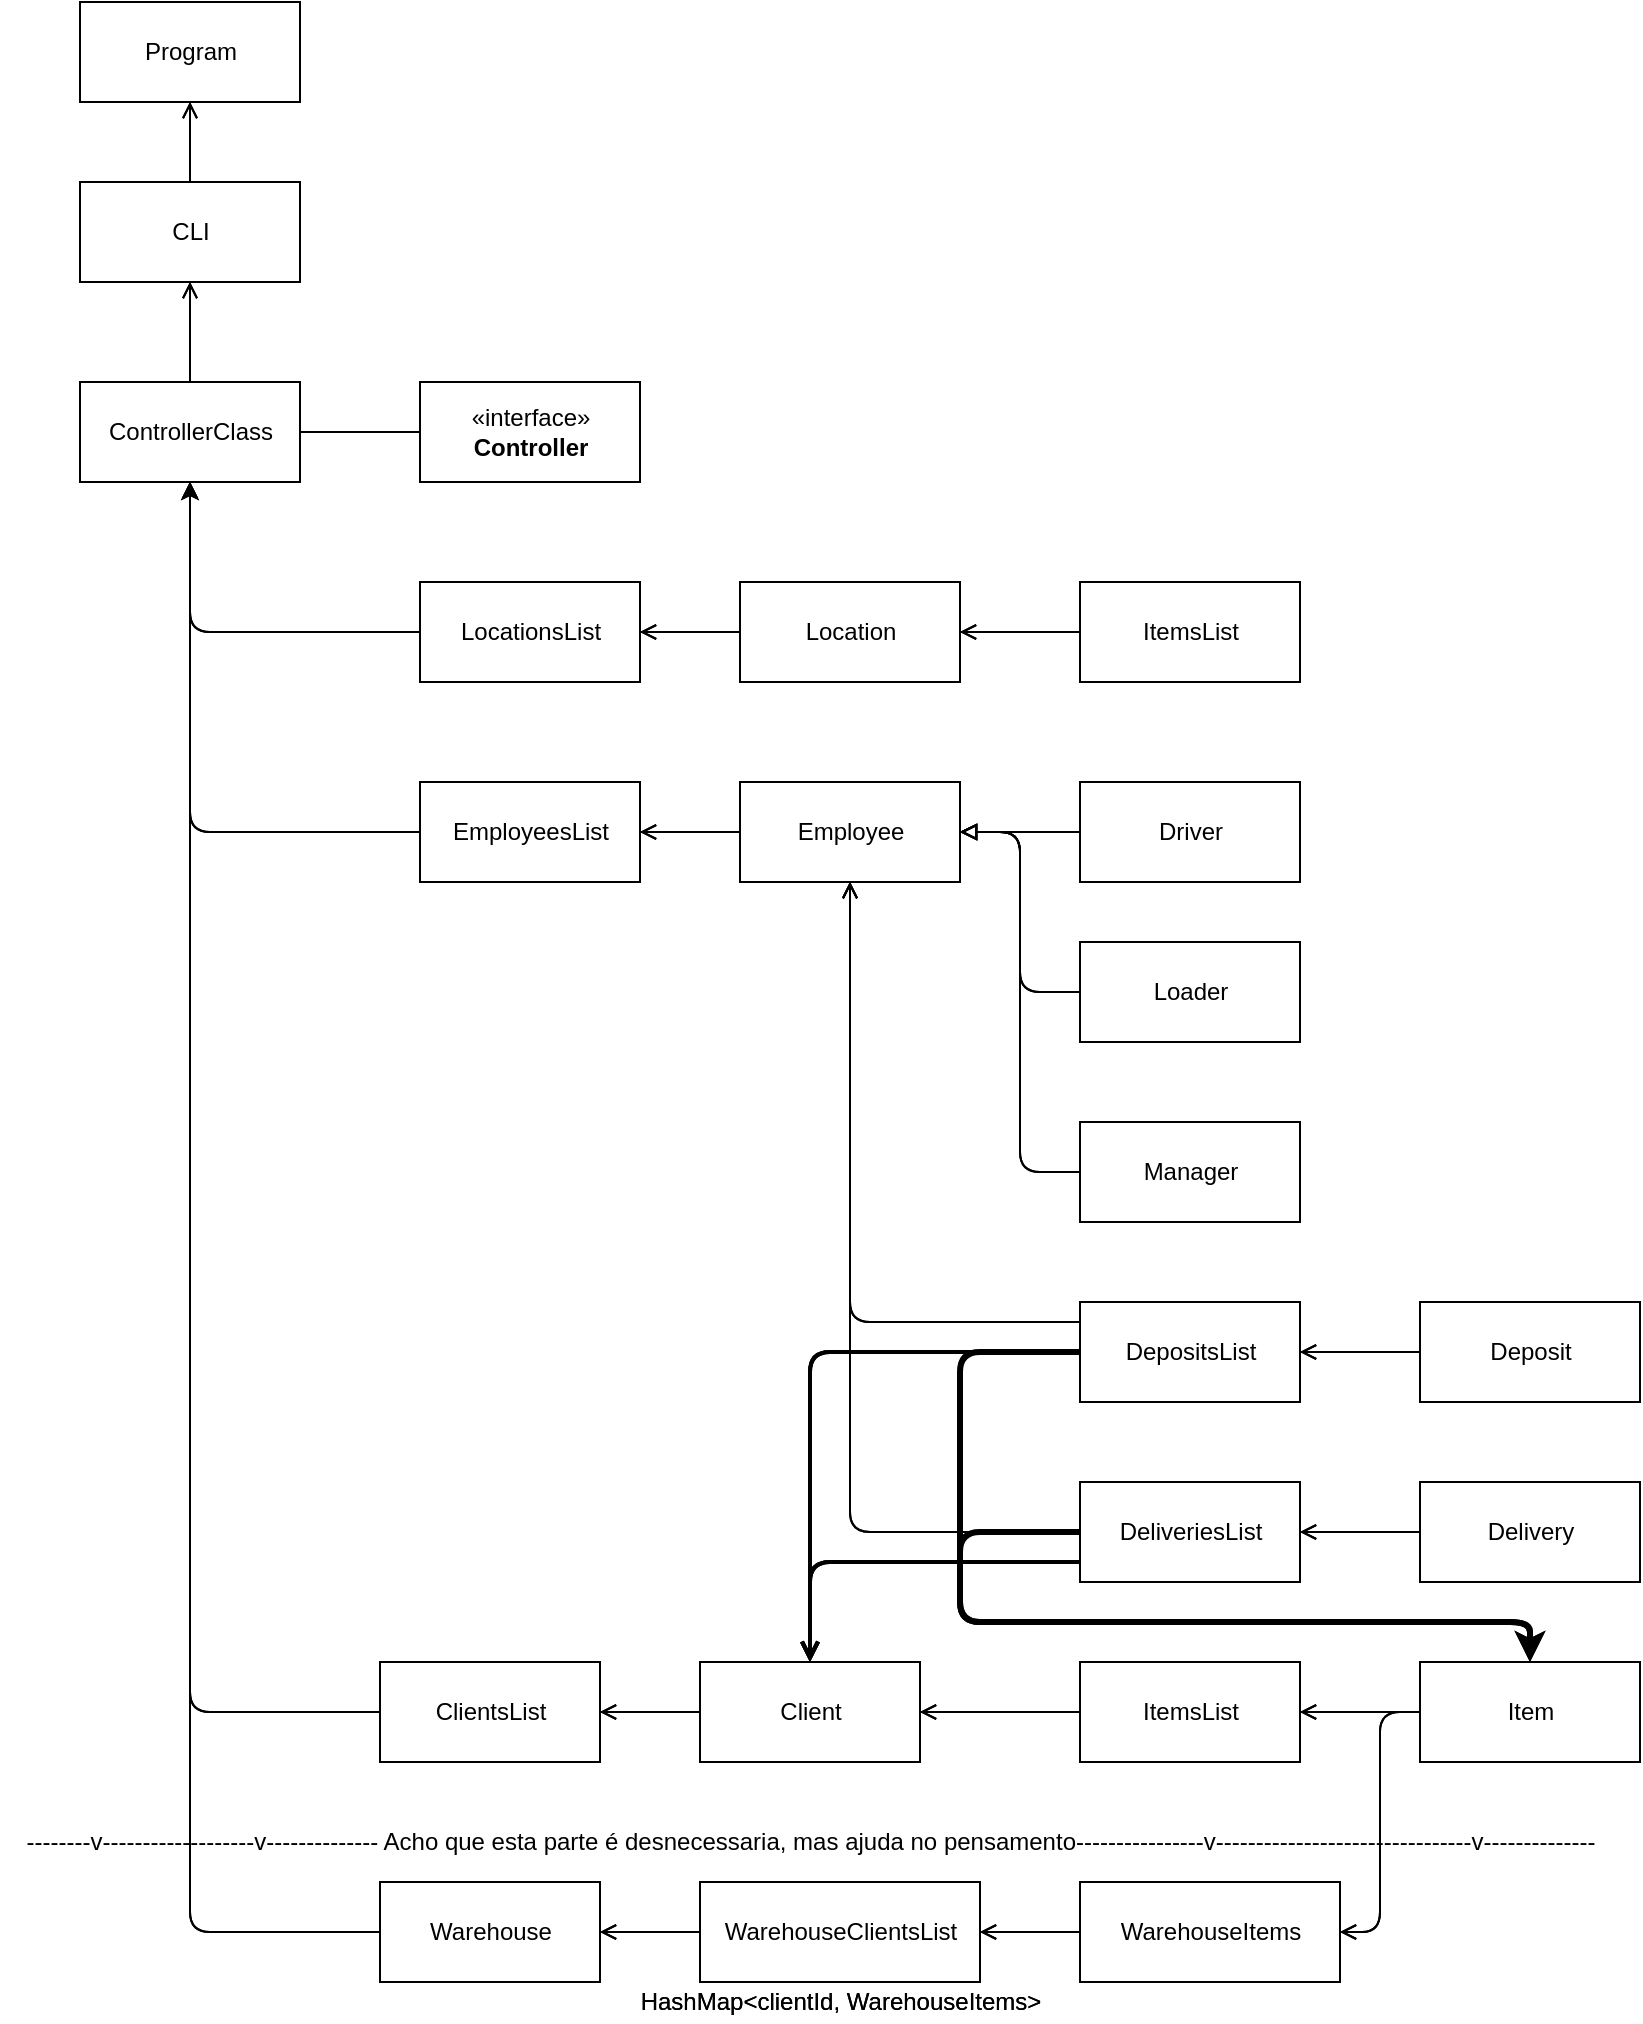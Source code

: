 <mxfile version="14.1.1" type="onedrive"><diagram id="QQUM25XsWhSIp6rmvZCL" name="Page-1"><mxGraphModel dx="1422" dy="791" grid="1" gridSize="10" guides="1" tooltips="1" connect="1" arrows="1" fold="1" page="1" pageScale="1" pageWidth="827" pageHeight="1169" math="0" shadow="0"><root><mxCell id="0"/><mxCell id="1" parent="0"/><mxCell id="jsNhq7d2Qaa1pOI35_wy-9" style="edgeStyle=orthogonalEdgeStyle;orthogonalLoop=1;jettySize=auto;html=1;entryX=0.5;entryY=0;entryDx=0;entryDy=0;endArrow=none;endFill=0;startArrow=open;startFill=0;" parent="1" source="jsNhq7d2Qaa1pOI35_wy-1" target="jsNhq7d2Qaa1pOI35_wy-3" edge="1"><mxGeometry relative="1" as="geometry"/></mxCell><mxCell id="jsNhq7d2Qaa1pOI35_wy-1" value="Program" style="html=1;" parent="1" vertex="1"><mxGeometry x="40" y="30" width="110" height="50" as="geometry"/></mxCell><mxCell id="jsNhq7d2Qaa1pOI35_wy-8" style="edgeStyle=orthogonalEdgeStyle;orthogonalLoop=1;jettySize=auto;html=1;entryX=0.5;entryY=0;entryDx=0;entryDy=0;endArrow=none;endFill=0;startArrow=open;startFill=0;" parent="1" source="jsNhq7d2Qaa1pOI35_wy-3" target="jsNhq7d2Qaa1pOI35_wy-5" edge="1"><mxGeometry relative="1" as="geometry"/></mxCell><mxCell id="jsNhq7d2Qaa1pOI35_wy-3" value="&lt;div&gt;CLI&lt;/div&gt;" style="html=1;" parent="1" vertex="1"><mxGeometry x="40" y="120" width="110" height="50" as="geometry"/></mxCell><mxCell id="jsNhq7d2Qaa1pOI35_wy-5" value="ControllerClass" style="html=1;" parent="1" vertex="1"><mxGeometry x="40" y="220" width="110" height="50" as="geometry"/></mxCell><mxCell id="jsNhq7d2Qaa1pOI35_wy-7" style="edgeStyle=orthogonalEdgeStyle;orthogonalLoop=1;jettySize=auto;html=1;entryX=1;entryY=0.5;entryDx=0;entryDy=0;endArrow=none;endFill=0;" parent="1" source="jsNhq7d2Qaa1pOI35_wy-6" target="jsNhq7d2Qaa1pOI35_wy-5" edge="1"><mxGeometry relative="1" as="geometry"/></mxCell><mxCell id="jsNhq7d2Qaa1pOI35_wy-6" value="«interface»&lt;br&gt;&lt;b&gt;Controller&lt;/b&gt;" style="html=1;" parent="1" vertex="1"><mxGeometry x="210" y="220" width="110" height="50" as="geometry"/></mxCell><mxCell id="jsNhq7d2Qaa1pOI35_wy-12" value="" style="edgeStyle=orthogonalEdgeStyle;orthogonalLoop=1;jettySize=auto;html=1;endArrow=none;endFill=0;startArrow=open;startFill=0;" parent="1" source="jsNhq7d2Qaa1pOI35_wy-10" target="jsNhq7d2Qaa1pOI35_wy-11" edge="1"><mxGeometry relative="1" as="geometry"/></mxCell><mxCell id="jsNhq7d2Qaa1pOI35_wy-47" style="edgeStyle=orthogonalEdgeStyle;orthogonalLoop=1;jettySize=auto;html=1;entryX=0.5;entryY=1;entryDx=0;entryDy=0;endArrow=none;endFill=0;" parent="1" source="jsNhq7d2Qaa1pOI35_wy-10" target="jsNhq7d2Qaa1pOI35_wy-5" edge="1"><mxGeometry relative="1" as="geometry"/></mxCell><mxCell id="jsNhq7d2Qaa1pOI35_wy-10" value="LocationsList" style="html=1;" parent="1" vertex="1"><mxGeometry x="210" y="320" width="110" height="50" as="geometry"/></mxCell><mxCell id="jsNhq7d2Qaa1pOI35_wy-35" style="edgeStyle=orthogonalEdgeStyle;orthogonalLoop=1;jettySize=auto;html=1;entryX=0;entryY=0.5;entryDx=0;entryDy=0;endArrow=none;endFill=0;startArrow=open;startFill=0;" parent="1" source="jsNhq7d2Qaa1pOI35_wy-11" target="jsNhq7d2Qaa1pOI35_wy-33" edge="1"><mxGeometry relative="1" as="geometry"/></mxCell><mxCell id="jsNhq7d2Qaa1pOI35_wy-11" value="Location" style="html=1;" parent="1" vertex="1"><mxGeometry x="370" y="320" width="110" height="50" as="geometry"/></mxCell><mxCell id="jsNhq7d2Qaa1pOI35_wy-48" style="edgeStyle=orthogonalEdgeStyle;orthogonalLoop=1;jettySize=auto;html=1;entryX=0.5;entryY=1;entryDx=0;entryDy=0;endArrow=none;endFill=0;" parent="1" source="jsNhq7d2Qaa1pOI35_wy-13" target="jsNhq7d2Qaa1pOI35_wy-5" edge="1"><mxGeometry relative="1" as="geometry"/></mxCell><mxCell id="jsNhq7d2Qaa1pOI35_wy-13" value="EmployeesList" style="html=1;" parent="1" vertex="1"><mxGeometry x="210" y="420" width="110" height="50" as="geometry"/></mxCell><mxCell id="jsNhq7d2Qaa1pOI35_wy-20" style="edgeStyle=orthogonalEdgeStyle;orthogonalLoop=1;jettySize=auto;html=1;entryX=1;entryY=0.5;entryDx=0;entryDy=0;endArrow=block;endFill=0;" parent="1" source="jsNhq7d2Qaa1pOI35_wy-14" target="jsNhq7d2Qaa1pOI35_wy-17" edge="1"><mxGeometry relative="1" as="geometry"/></mxCell><mxCell id="jsNhq7d2Qaa1pOI35_wy-14" value="Driver" style="html=1;" parent="1" vertex="1"><mxGeometry x="540" y="420" width="110" height="50" as="geometry"/></mxCell><mxCell id="jsNhq7d2Qaa1pOI35_wy-21" style="edgeStyle=orthogonalEdgeStyle;orthogonalLoop=1;jettySize=auto;html=1;endArrow=block;endFill=0;entryX=1;entryY=0.5;entryDx=0;entryDy=0;" parent="1" source="jsNhq7d2Qaa1pOI35_wy-16" target="jsNhq7d2Qaa1pOI35_wy-17" edge="1"><mxGeometry relative="1" as="geometry"><mxPoint x="510" y="450" as="targetPoint"/></mxGeometry></mxCell><mxCell id="jsNhq7d2Qaa1pOI35_wy-16" value="Loader" style="html=1;" parent="1" vertex="1"><mxGeometry x="540" y="500" width="110" height="50" as="geometry"/></mxCell><mxCell id="jsNhq7d2Qaa1pOI35_wy-19" style="edgeStyle=orthogonalEdgeStyle;orthogonalLoop=1;jettySize=auto;html=1;entryX=1;entryY=0.5;entryDx=0;entryDy=0;endArrow=open;endFill=0;startArrow=none;startFill=0;" parent="1" source="jsNhq7d2Qaa1pOI35_wy-17" target="jsNhq7d2Qaa1pOI35_wy-13" edge="1"><mxGeometry relative="1" as="geometry"/></mxCell><mxCell id="jsNhq7d2Qaa1pOI35_wy-17" value="Employee" style="html=1;" parent="1" vertex="1"><mxGeometry x="370" y="420" width="110" height="50" as="geometry"/></mxCell><mxCell id="jsNhq7d2Qaa1pOI35_wy-23" style="edgeStyle=orthogonalEdgeStyle;orthogonalLoop=1;jettySize=auto;html=1;entryX=1;entryY=0.5;entryDx=0;entryDy=0;endArrow=block;endFill=0;startArrow=none;startFill=0;" parent="1" source="jsNhq7d2Qaa1pOI35_wy-18" target="jsNhq7d2Qaa1pOI35_wy-17" edge="1"><mxGeometry relative="1" as="geometry"/></mxCell><mxCell id="jsNhq7d2Qaa1pOI35_wy-18" value="Manager" style="html=1;" parent="1" vertex="1"><mxGeometry x="540" y="590" width="110" height="50" as="geometry"/></mxCell><mxCell id="jsNhq7d2Qaa1pOI35_wy-36" style="edgeStyle=orthogonalEdgeStyle;orthogonalLoop=1;jettySize=auto;html=1;entryX=0;entryY=0.5;entryDx=0;entryDy=0;endArrow=none;endFill=0;startArrow=open;startFill=0;" parent="1" source="jsNhq7d2Qaa1pOI35_wy-24" target="jsNhq7d2Qaa1pOI35_wy-30" edge="1"><mxGeometry relative="1" as="geometry"/></mxCell><mxCell id="jsNhq7d2Qaa1pOI35_wy-49" style="edgeStyle=orthogonalEdgeStyle;orthogonalLoop=1;jettySize=auto;html=1;entryX=0.5;entryY=1;entryDx=0;entryDy=0;endArrow=open;endFill=0;" parent="1" source="jsNhq7d2Qaa1pOI35_wy-24" target="jsNhq7d2Qaa1pOI35_wy-5" edge="1"><mxGeometry relative="1" as="geometry"/></mxCell><mxCell id="jsNhq7d2Qaa1pOI35_wy-24" value="ClientsList" style="html=1;" parent="1" vertex="1"><mxGeometry x="190" y="860" width="110" height="50" as="geometry"/></mxCell><mxCell id="jsNhq7d2Qaa1pOI35_wy-37" style="edgeStyle=orthogonalEdgeStyle;orthogonalLoop=1;jettySize=auto;html=1;entryX=0;entryY=0.5;entryDx=0;entryDy=0;endArrow=none;endFill=0;startArrow=open;startFill=0;" parent="1" source="jsNhq7d2Qaa1pOI35_wy-30" target="jsNhq7d2Qaa1pOI35_wy-31" edge="1"><mxGeometry relative="1" as="geometry"/></mxCell><mxCell id="jsNhq7d2Qaa1pOI35_wy-30" value="Client" style="html=1;" parent="1" vertex="1"><mxGeometry x="350" y="860" width="110" height="50" as="geometry"/></mxCell><mxCell id="jsNhq7d2Qaa1pOI35_wy-38" style="edgeStyle=orthogonalEdgeStyle;orthogonalLoop=1;jettySize=auto;html=1;entryX=0;entryY=0.5;entryDx=0;entryDy=0;endArrow=none;endFill=0;startArrow=open;startFill=0;" parent="1" source="jsNhq7d2Qaa1pOI35_wy-31" target="jsNhq7d2Qaa1pOI35_wy-32" edge="1"><mxGeometry relative="1" as="geometry"/></mxCell><mxCell id="jsNhq7d2Qaa1pOI35_wy-31" value="ItemsList" style="html=1;" parent="1" vertex="1"><mxGeometry x="540" y="860" width="110" height="50" as="geometry"/></mxCell><mxCell id="N1uc2DI3sUxSZyk_yjhE-11" style="edgeStyle=orthogonalEdgeStyle;orthogonalLoop=1;jettySize=auto;html=1;entryX=1;entryY=0.5;entryDx=0;entryDy=0;endArrow=open;endFill=0;" parent="1" source="jsNhq7d2Qaa1pOI35_wy-32" target="N1uc2DI3sUxSZyk_yjhE-6" edge="1"><mxGeometry relative="1" as="geometry"/></mxCell><mxCell id="jsNhq7d2Qaa1pOI35_wy-32" value="Item" style="html=1;" parent="1" vertex="1"><mxGeometry x="710" y="860" width="110" height="50" as="geometry"/></mxCell><mxCell id="jsNhq7d2Qaa1pOI35_wy-33" value="ItemsList" style="html=1;" parent="1" vertex="1"><mxGeometry x="540" y="320" width="110" height="50" as="geometry"/></mxCell><mxCell id="uxpa-mwnewD_pwuMw3P4-9" style="edgeStyle=orthogonalEdgeStyle;orthogonalLoop=1;jettySize=auto;html=1;entryX=0.5;entryY=0;entryDx=0;entryDy=0;startArrow=none;startFill=0;endArrow=open;endFill=0;strokeWidth=2;" parent="1" source="jsNhq7d2Qaa1pOI35_wy-39" target="jsNhq7d2Qaa1pOI35_wy-30" edge="1"><mxGeometry relative="1" as="geometry"/></mxCell><mxCell id="uxpa-mwnewD_pwuMw3P4-12" style="edgeStyle=orthogonalEdgeStyle;orthogonalLoop=1;jettySize=auto;html=1;entryX=0.5;entryY=1;entryDx=0;entryDy=0;startArrow=none;startFill=0;endArrow=open;endFill=0;" parent="1" source="jsNhq7d2Qaa1pOI35_wy-39" target="jsNhq7d2Qaa1pOI35_wy-17" edge="1"><mxGeometry relative="1" as="geometry"><Array as="points"><mxPoint x="425" y="690"/></Array></mxGeometry></mxCell><mxCell id="jsNhq7d2Qaa1pOI35_wy-39" value="DepositsList" style="html=1;" parent="1" vertex="1"><mxGeometry x="540" y="680" width="110" height="50" as="geometry"/></mxCell><mxCell id="jsNhq7d2Qaa1pOI35_wy-41" style="edgeStyle=orthogonalEdgeStyle;orthogonalLoop=1;jettySize=auto;html=1;entryX=1;entryY=0.5;entryDx=0;entryDy=0;endArrow=open;endFill=0;startArrow=none;startFill=0;" parent="1" source="jsNhq7d2Qaa1pOI35_wy-40" target="jsNhq7d2Qaa1pOI35_wy-39" edge="1"><mxGeometry relative="1" as="geometry"/></mxCell><mxCell id="jsNhq7d2Qaa1pOI35_wy-40" value="Deposit" style="html=1;" parent="1" vertex="1"><mxGeometry x="710" y="680" width="110" height="50" as="geometry"/></mxCell><mxCell id="uxpa-mwnewD_pwuMw3P4-11" style="edgeStyle=orthogonalEdgeStyle;orthogonalLoop=1;jettySize=auto;html=1;entryX=0.5;entryY=0;entryDx=0;entryDy=0;startArrow=none;startFill=0;endArrow=open;endFill=0;strokeWidth=2;" parent="1" source="jsNhq7d2Qaa1pOI35_wy-43" target="jsNhq7d2Qaa1pOI35_wy-30" edge="1"><mxGeometry relative="1" as="geometry"><Array as="points"><mxPoint x="405" y="810"/></Array></mxGeometry></mxCell><mxCell id="uxpa-mwnewD_pwuMw3P4-13" style="edgeStyle=orthogonalEdgeStyle;orthogonalLoop=1;jettySize=auto;html=1;startArrow=none;startFill=0;endArrow=open;endFill=0;entryX=0.5;entryY=1;entryDx=0;entryDy=0;" parent="1" source="jsNhq7d2Qaa1pOI35_wy-43" target="jsNhq7d2Qaa1pOI35_wy-17" edge="1"><mxGeometry relative="1" as="geometry"><mxPoint x="430" y="640" as="targetPoint"/></mxGeometry></mxCell><mxCell id="jsNhq7d2Qaa1pOI35_wy-43" value="DeliveriesList" style="html=1;" parent="1" vertex="1"><mxGeometry x="540" y="770" width="110" height="50" as="geometry"/></mxCell><mxCell id="jsNhq7d2Qaa1pOI35_wy-45" style="edgeStyle=orthogonalEdgeStyle;orthogonalLoop=1;jettySize=auto;html=1;entryX=1;entryY=0.5;entryDx=0;entryDy=0;endArrow=open;endFill=0;" parent="1" source="jsNhq7d2Qaa1pOI35_wy-44" target="jsNhq7d2Qaa1pOI35_wy-43" edge="1"><mxGeometry relative="1" as="geometry"/></mxCell><mxCell id="jsNhq7d2Qaa1pOI35_wy-44" value="Delivery" style="html=1;" parent="1" vertex="1"><mxGeometry x="710" y="770" width="110" height="50" as="geometry"/></mxCell><mxCell id="N1uc2DI3sUxSZyk_yjhE-2" style="edgeStyle=orthogonalEdgeStyle;orthogonalLoop=1;jettySize=auto;html=1;entryX=0.5;entryY=1;entryDx=0;entryDy=0;" parent="1" source="N1uc2DI3sUxSZyk_yjhE-1" target="jsNhq7d2Qaa1pOI35_wy-5" edge="1"><mxGeometry relative="1" as="geometry"/></mxCell><mxCell id="N1uc2DI3sUxSZyk_yjhE-1" value="Warehouse" style="html=1;" parent="1" vertex="1"><mxGeometry x="190" y="970" width="110" height="50" as="geometry"/></mxCell><mxCell id="N1uc2DI3sUxSZyk_yjhE-5" style="edgeStyle=orthogonalEdgeStyle;orthogonalLoop=1;jettySize=auto;html=1;entryX=1;entryY=0.5;entryDx=0;entryDy=0;endArrow=open;endFill=0;" parent="1" source="N1uc2DI3sUxSZyk_yjhE-4" target="N1uc2DI3sUxSZyk_yjhE-1" edge="1"><mxGeometry relative="1" as="geometry"/></mxCell><mxCell id="N1uc2DI3sUxSZyk_yjhE-4" value="WarehouseClientsList" style="html=1;" parent="1" vertex="1"><mxGeometry x="350" y="970" width="140" height="50" as="geometry"/></mxCell><mxCell id="N1uc2DI3sUxSZyk_yjhE-7" style="edgeStyle=orthogonalEdgeStyle;orthogonalLoop=1;jettySize=auto;html=1;entryX=1;entryY=0.5;entryDx=0;entryDy=0;endArrow=open;endFill=0;" parent="1" source="N1uc2DI3sUxSZyk_yjhE-6" target="N1uc2DI3sUxSZyk_yjhE-4" edge="1"><mxGeometry relative="1" as="geometry"/></mxCell><mxCell id="N1uc2DI3sUxSZyk_yjhE-6" value="WarehouseItems" style="html=1;" parent="1" vertex="1"><mxGeometry x="540" y="970" width="130" height="50" as="geometry"/></mxCell><mxCell id="N1uc2DI3sUxSZyk_yjhE-9" value="HashMap&amp;lt;clientId, WarehouseItems&amp;gt;" style="text;html=1;align=center;verticalAlign=middle;resizable=0;points=[];autosize=1;" parent="1" vertex="1"><mxGeometry x="310" y="1020" width="220" height="20" as="geometry"/></mxCell><mxCell id="HzJ8PdJnpkheTT5oT1JO-1" style="edgeStyle=orthogonalEdgeStyle;orthogonalLoop=1;jettySize=auto;html=1;entryX=0.5;entryY=0;entryDx=0;entryDy=0;endArrow=none;endFill=0;startArrow=open;startFill=0;" parent="1" source="HzJ8PdJnpkheTT5oT1JO-2" target="HzJ8PdJnpkheTT5oT1JO-4" edge="1"><mxGeometry relative="1" as="geometry"/></mxCell><mxCell id="HzJ8PdJnpkheTT5oT1JO-2" value="Program" style="html=1;" parent="1" vertex="1"><mxGeometry x="40" y="30" width="110" height="50" as="geometry"/></mxCell><mxCell id="HzJ8PdJnpkheTT5oT1JO-3" style="edgeStyle=orthogonalEdgeStyle;orthogonalLoop=1;jettySize=auto;html=1;entryX=0.5;entryY=0;entryDx=0;entryDy=0;endArrow=none;endFill=0;startArrow=open;startFill=0;" parent="1" source="HzJ8PdJnpkheTT5oT1JO-4" target="HzJ8PdJnpkheTT5oT1JO-5" edge="1"><mxGeometry relative="1" as="geometry"/></mxCell><mxCell id="HzJ8PdJnpkheTT5oT1JO-4" value="&lt;div&gt;CLI&lt;/div&gt;" style="html=1;" parent="1" vertex="1"><mxGeometry x="40" y="120" width="110" height="50" as="geometry"/></mxCell><mxCell id="HzJ8PdJnpkheTT5oT1JO-5" value="ControllerClass" style="html=1;" parent="1" vertex="1"><mxGeometry x="40" y="220" width="110" height="50" as="geometry"/></mxCell><mxCell id="HzJ8PdJnpkheTT5oT1JO-6" style="edgeStyle=orthogonalEdgeStyle;orthogonalLoop=1;jettySize=auto;html=1;entryX=1;entryY=0.5;entryDx=0;entryDy=0;endArrow=none;endFill=0;" parent="1" source="HzJ8PdJnpkheTT5oT1JO-7" target="HzJ8PdJnpkheTT5oT1JO-5" edge="1"><mxGeometry relative="1" as="geometry"/></mxCell><mxCell id="HzJ8PdJnpkheTT5oT1JO-7" value="«interface»&lt;br&gt;&lt;b&gt;Controller&lt;/b&gt;" style="html=1;" parent="1" vertex="1"><mxGeometry x="210" y="220" width="110" height="50" as="geometry"/></mxCell><mxCell id="HzJ8PdJnpkheTT5oT1JO-8" value="" style="edgeStyle=orthogonalEdgeStyle;orthogonalLoop=1;jettySize=auto;html=1;endArrow=none;endFill=0;startArrow=open;startFill=0;" parent="1" source="HzJ8PdJnpkheTT5oT1JO-10" target="HzJ8PdJnpkheTT5oT1JO-12" edge="1"><mxGeometry relative="1" as="geometry"/></mxCell><mxCell id="HzJ8PdJnpkheTT5oT1JO-9" style="edgeStyle=orthogonalEdgeStyle;orthogonalLoop=1;jettySize=auto;html=1;entryX=0.5;entryY=1;entryDx=0;entryDy=0;endArrow=none;endFill=0;" parent="1" source="HzJ8PdJnpkheTT5oT1JO-10" target="HzJ8PdJnpkheTT5oT1JO-5" edge="1"><mxGeometry relative="1" as="geometry"/></mxCell><mxCell id="HzJ8PdJnpkheTT5oT1JO-10" value="LocationsList" style="html=1;" parent="1" vertex="1"><mxGeometry x="210" y="320" width="110" height="50" as="geometry"/></mxCell><mxCell id="HzJ8PdJnpkheTT5oT1JO-11" style="edgeStyle=orthogonalEdgeStyle;orthogonalLoop=1;jettySize=auto;html=1;entryX=0;entryY=0.5;entryDx=0;entryDy=0;endArrow=none;endFill=0;startArrow=open;startFill=0;" parent="1" source="HzJ8PdJnpkheTT5oT1JO-12" target="HzJ8PdJnpkheTT5oT1JO-32" edge="1"><mxGeometry relative="1" as="geometry"/></mxCell><mxCell id="HzJ8PdJnpkheTT5oT1JO-12" value="Location" style="html=1;" parent="1" vertex="1"><mxGeometry x="370" y="320" width="110" height="50" as="geometry"/></mxCell><mxCell id="HzJ8PdJnpkheTT5oT1JO-13" style="edgeStyle=orthogonalEdgeStyle;orthogonalLoop=1;jettySize=auto;html=1;entryX=0.5;entryY=1;entryDx=0;entryDy=0;endArrow=none;endFill=0;" parent="1" source="HzJ8PdJnpkheTT5oT1JO-14" target="HzJ8PdJnpkheTT5oT1JO-5" edge="1"><mxGeometry relative="1" as="geometry"/></mxCell><mxCell id="HzJ8PdJnpkheTT5oT1JO-14" value="EmployeesList" style="html=1;" parent="1" vertex="1"><mxGeometry x="210" y="420" width="110" height="50" as="geometry"/></mxCell><mxCell id="HzJ8PdJnpkheTT5oT1JO-15" style="edgeStyle=orthogonalEdgeStyle;orthogonalLoop=1;jettySize=auto;html=1;entryX=1;entryY=0.5;entryDx=0;entryDy=0;endArrow=block;endFill=0;" parent="1" source="HzJ8PdJnpkheTT5oT1JO-16" target="HzJ8PdJnpkheTT5oT1JO-20" edge="1"><mxGeometry relative="1" as="geometry"/></mxCell><mxCell id="HzJ8PdJnpkheTT5oT1JO-16" value="Driver" style="html=1;" parent="1" vertex="1"><mxGeometry x="540" y="420" width="110" height="50" as="geometry"/></mxCell><mxCell id="HzJ8PdJnpkheTT5oT1JO-17" style="edgeStyle=orthogonalEdgeStyle;orthogonalLoop=1;jettySize=auto;html=1;endArrow=block;endFill=0;entryX=1;entryY=0.5;entryDx=0;entryDy=0;" parent="1" source="HzJ8PdJnpkheTT5oT1JO-18" target="HzJ8PdJnpkheTT5oT1JO-20" edge="1"><mxGeometry relative="1" as="geometry"><mxPoint x="510" y="450" as="targetPoint"/></mxGeometry></mxCell><mxCell id="HzJ8PdJnpkheTT5oT1JO-18" value="Loader" style="html=1;" parent="1" vertex="1"><mxGeometry x="540" y="500" width="110" height="50" as="geometry"/></mxCell><mxCell id="HzJ8PdJnpkheTT5oT1JO-19" style="edgeStyle=orthogonalEdgeStyle;orthogonalLoop=1;jettySize=auto;html=1;entryX=1;entryY=0.5;entryDx=0;entryDy=0;endArrow=open;endFill=0;startArrow=none;startFill=0;" parent="1" source="HzJ8PdJnpkheTT5oT1JO-20" target="HzJ8PdJnpkheTT5oT1JO-14" edge="1"><mxGeometry relative="1" as="geometry"/></mxCell><mxCell id="HzJ8PdJnpkheTT5oT1JO-20" value="Employee" style="html=1;" parent="1" vertex="1"><mxGeometry x="370" y="420" width="110" height="50" as="geometry"/></mxCell><mxCell id="HzJ8PdJnpkheTT5oT1JO-21" style="edgeStyle=orthogonalEdgeStyle;orthogonalLoop=1;jettySize=auto;html=1;entryX=1;entryY=0.5;entryDx=0;entryDy=0;endArrow=block;endFill=0;startArrow=none;startFill=0;" parent="1" source="HzJ8PdJnpkheTT5oT1JO-22" target="HzJ8PdJnpkheTT5oT1JO-20" edge="1"><mxGeometry relative="1" as="geometry"/></mxCell><mxCell id="HzJ8PdJnpkheTT5oT1JO-22" value="Manager" style="html=1;" parent="1" vertex="1"><mxGeometry x="540" y="590" width="110" height="50" as="geometry"/></mxCell><mxCell id="HzJ8PdJnpkheTT5oT1JO-23" style="edgeStyle=orthogonalEdgeStyle;orthogonalLoop=1;jettySize=auto;html=1;entryX=0;entryY=0.5;entryDx=0;entryDy=0;endArrow=none;endFill=0;startArrow=open;startFill=0;" parent="1" source="HzJ8PdJnpkheTT5oT1JO-25" target="HzJ8PdJnpkheTT5oT1JO-27" edge="1"><mxGeometry relative="1" as="geometry"/></mxCell><mxCell id="HzJ8PdJnpkheTT5oT1JO-24" style="edgeStyle=orthogonalEdgeStyle;orthogonalLoop=1;jettySize=auto;html=1;entryX=0.5;entryY=1;entryDx=0;entryDy=0;endArrow=open;endFill=0;" parent="1" source="HzJ8PdJnpkheTT5oT1JO-25" target="HzJ8PdJnpkheTT5oT1JO-5" edge="1"><mxGeometry relative="1" as="geometry"/></mxCell><mxCell id="HzJ8PdJnpkheTT5oT1JO-25" value="ClientsList" style="html=1;" parent="1" vertex="1"><mxGeometry x="190" y="860" width="110" height="50" as="geometry"/></mxCell><mxCell id="HzJ8PdJnpkheTT5oT1JO-26" style="edgeStyle=orthogonalEdgeStyle;orthogonalLoop=1;jettySize=auto;html=1;entryX=0;entryY=0.5;entryDx=0;entryDy=0;endArrow=none;endFill=0;startArrow=open;startFill=0;" parent="1" source="HzJ8PdJnpkheTT5oT1JO-27" target="HzJ8PdJnpkheTT5oT1JO-29" edge="1"><mxGeometry relative="1" as="geometry"/></mxCell><mxCell id="HzJ8PdJnpkheTT5oT1JO-27" value="Client" style="html=1;" parent="1" vertex="1"><mxGeometry x="350" y="860" width="110" height="50" as="geometry"/></mxCell><mxCell id="HzJ8PdJnpkheTT5oT1JO-28" style="edgeStyle=orthogonalEdgeStyle;orthogonalLoop=1;jettySize=auto;html=1;entryX=0;entryY=0.5;entryDx=0;entryDy=0;endArrow=none;endFill=0;startArrow=open;startFill=0;" parent="1" source="HzJ8PdJnpkheTT5oT1JO-29" target="HzJ8PdJnpkheTT5oT1JO-31" edge="1"><mxGeometry relative="1" as="geometry"/></mxCell><mxCell id="HzJ8PdJnpkheTT5oT1JO-29" value="ItemsList" style="html=1;" parent="1" vertex="1"><mxGeometry x="540" y="860" width="110" height="50" as="geometry"/></mxCell><mxCell id="HzJ8PdJnpkheTT5oT1JO-30" style="edgeStyle=orthogonalEdgeStyle;orthogonalLoop=1;jettySize=auto;html=1;entryX=1;entryY=0.5;entryDx=0;entryDy=0;endArrow=open;endFill=0;" parent="1" source="HzJ8PdJnpkheTT5oT1JO-31" target="HzJ8PdJnpkheTT5oT1JO-48" edge="1"><mxGeometry relative="1" as="geometry"/></mxCell><mxCell id="HzJ8PdJnpkheTT5oT1JO-31" value="Item" style="html=1;" parent="1" vertex="1"><mxGeometry x="710" y="860" width="110" height="50" as="geometry"/></mxCell><mxCell id="HzJ8PdJnpkheTT5oT1JO-32" value="ItemsList" style="html=1;" parent="1" vertex="1"><mxGeometry x="540" y="320" width="110" height="50" as="geometry"/></mxCell><mxCell id="HzJ8PdJnpkheTT5oT1JO-33" style="edgeStyle=orthogonalEdgeStyle;orthogonalLoop=1;jettySize=auto;html=1;entryX=0.5;entryY=0;entryDx=0;entryDy=0;startArrow=none;startFill=0;endArrow=open;endFill=0;strokeWidth=2;" parent="1" source="HzJ8PdJnpkheTT5oT1JO-35" target="HzJ8PdJnpkheTT5oT1JO-27" edge="1"><mxGeometry relative="1" as="geometry"/></mxCell><mxCell id="HzJ8PdJnpkheTT5oT1JO-34" style="edgeStyle=orthogonalEdgeStyle;orthogonalLoop=1;jettySize=auto;html=1;entryX=0.5;entryY=1;entryDx=0;entryDy=0;startArrow=none;startFill=0;endArrow=open;endFill=0;" parent="1" source="HzJ8PdJnpkheTT5oT1JO-35" target="HzJ8PdJnpkheTT5oT1JO-20" edge="1"><mxGeometry relative="1" as="geometry"><Array as="points"><mxPoint x="425" y="690"/></Array></mxGeometry></mxCell><mxCell id="xyZOZuVG2uRjOcjqaeDb-1" style="edgeStyle=orthogonalEdgeStyle;orthogonalLoop=1;jettySize=auto;html=1;entryX=0.5;entryY=0;entryDx=0;entryDy=0;strokeWidth=3;" edge="1" parent="1" source="HzJ8PdJnpkheTT5oT1JO-35" target="HzJ8PdJnpkheTT5oT1JO-31"><mxGeometry relative="1" as="geometry"><Array as="points"><mxPoint x="480" y="705"/><mxPoint x="480" y="840"/><mxPoint x="765" y="840"/></Array></mxGeometry></mxCell><mxCell id="HzJ8PdJnpkheTT5oT1JO-35" value="DepositsList" style="html=1;" parent="1" vertex="1"><mxGeometry x="540" y="680" width="110" height="50" as="geometry"/></mxCell><mxCell id="HzJ8PdJnpkheTT5oT1JO-36" style="edgeStyle=orthogonalEdgeStyle;orthogonalLoop=1;jettySize=auto;html=1;entryX=1;entryY=0.5;entryDx=0;entryDy=0;endArrow=open;endFill=0;startArrow=none;startFill=0;" parent="1" source="HzJ8PdJnpkheTT5oT1JO-37" target="HzJ8PdJnpkheTT5oT1JO-35" edge="1"><mxGeometry relative="1" as="geometry"/></mxCell><mxCell id="HzJ8PdJnpkheTT5oT1JO-37" value="Deposit" style="html=1;" parent="1" vertex="1"><mxGeometry x="710" y="680" width="110" height="50" as="geometry"/></mxCell><mxCell id="HzJ8PdJnpkheTT5oT1JO-38" style="edgeStyle=orthogonalEdgeStyle;orthogonalLoop=1;jettySize=auto;html=1;entryX=0.5;entryY=0;entryDx=0;entryDy=0;startArrow=none;startFill=0;endArrow=open;endFill=0;strokeWidth=2;" parent="1" source="HzJ8PdJnpkheTT5oT1JO-40" target="HzJ8PdJnpkheTT5oT1JO-27" edge="1"><mxGeometry relative="1" as="geometry"><Array as="points"><mxPoint x="405" y="810"/></Array></mxGeometry></mxCell><mxCell id="HzJ8PdJnpkheTT5oT1JO-39" style="edgeStyle=orthogonalEdgeStyle;orthogonalLoop=1;jettySize=auto;html=1;startArrow=none;startFill=0;endArrow=open;endFill=0;entryX=0.5;entryY=1;entryDx=0;entryDy=0;" parent="1" source="HzJ8PdJnpkheTT5oT1JO-40" target="HzJ8PdJnpkheTT5oT1JO-20" edge="1"><mxGeometry relative="1" as="geometry"><mxPoint x="430" y="640" as="targetPoint"/></mxGeometry></mxCell><mxCell id="xyZOZuVG2uRjOcjqaeDb-2" style="edgeStyle=orthogonalEdgeStyle;orthogonalLoop=1;jettySize=auto;html=1;entryX=0.5;entryY=0;entryDx=0;entryDy=0;strokeWidth=3;" edge="1" parent="1" source="HzJ8PdJnpkheTT5oT1JO-40" target="HzJ8PdJnpkheTT5oT1JO-31"><mxGeometry relative="1" as="geometry"><Array as="points"><mxPoint x="480" y="795"/><mxPoint x="480" y="840"/><mxPoint x="765" y="840"/></Array></mxGeometry></mxCell><mxCell id="HzJ8PdJnpkheTT5oT1JO-40" value="DeliveriesList" style="html=1;" parent="1" vertex="1"><mxGeometry x="540" y="770" width="110" height="50" as="geometry"/></mxCell><mxCell id="HzJ8PdJnpkheTT5oT1JO-41" style="edgeStyle=orthogonalEdgeStyle;orthogonalLoop=1;jettySize=auto;html=1;entryX=1;entryY=0.5;entryDx=0;entryDy=0;endArrow=open;endFill=0;" parent="1" source="HzJ8PdJnpkheTT5oT1JO-42" target="HzJ8PdJnpkheTT5oT1JO-40" edge="1"><mxGeometry relative="1" as="geometry"/></mxCell><mxCell id="HzJ8PdJnpkheTT5oT1JO-42" value="Delivery" style="html=1;" parent="1" vertex="1"><mxGeometry x="710" y="770" width="110" height="50" as="geometry"/></mxCell><mxCell id="HzJ8PdJnpkheTT5oT1JO-43" style="edgeStyle=orthogonalEdgeStyle;orthogonalLoop=1;jettySize=auto;html=1;entryX=0.5;entryY=1;entryDx=0;entryDy=0;" parent="1" source="HzJ8PdJnpkheTT5oT1JO-44" target="HzJ8PdJnpkheTT5oT1JO-5" edge="1"><mxGeometry relative="1" as="geometry"/></mxCell><mxCell id="HzJ8PdJnpkheTT5oT1JO-44" value="Warehouse" style="html=1;" parent="1" vertex="1"><mxGeometry x="190" y="970" width="110" height="50" as="geometry"/></mxCell><mxCell id="HzJ8PdJnpkheTT5oT1JO-45" style="edgeStyle=orthogonalEdgeStyle;orthogonalLoop=1;jettySize=auto;html=1;entryX=1;entryY=0.5;entryDx=0;entryDy=0;endArrow=open;endFill=0;" parent="1" source="HzJ8PdJnpkheTT5oT1JO-46" target="HzJ8PdJnpkheTT5oT1JO-44" edge="1"><mxGeometry relative="1" as="geometry"/></mxCell><mxCell id="HzJ8PdJnpkheTT5oT1JO-46" value="WarehouseClientsList" style="html=1;" parent="1" vertex="1"><mxGeometry x="350" y="970" width="140" height="50" as="geometry"/></mxCell><mxCell id="HzJ8PdJnpkheTT5oT1JO-47" style="edgeStyle=orthogonalEdgeStyle;orthogonalLoop=1;jettySize=auto;html=1;entryX=1;entryY=0.5;entryDx=0;entryDy=0;endArrow=open;endFill=0;" parent="1" source="HzJ8PdJnpkheTT5oT1JO-48" target="HzJ8PdJnpkheTT5oT1JO-46" edge="1"><mxGeometry relative="1" as="geometry"/></mxCell><mxCell id="HzJ8PdJnpkheTT5oT1JO-48" value="WarehouseItems" style="html=1;" parent="1" vertex="1"><mxGeometry x="540" y="970" width="130" height="50" as="geometry"/></mxCell><mxCell id="HzJ8PdJnpkheTT5oT1JO-49" value="HashMap&amp;lt;clientId, WarehouseItems&amp;gt;" style="text;html=1;align=center;verticalAlign=middle;resizable=0;points=[];autosize=1;" parent="1" vertex="1"><mxGeometry x="310" y="1020" width="220" height="20" as="geometry"/></mxCell><mxCell id="HzJ8PdJnpkheTT5oT1JO-50" value="--------v-------------------v-------------- Acho que esta parte é desnecessaria, mas ajuda no pensamento----------------v--------------------------------v--------------" style="text;html=1;align=center;verticalAlign=middle;resizable=0;points=[];autosize=1;" parent="1" vertex="1"><mxGeometry y="940" width="810" height="20" as="geometry"/></mxCell></root></mxGraphModel></diagram></mxfile>